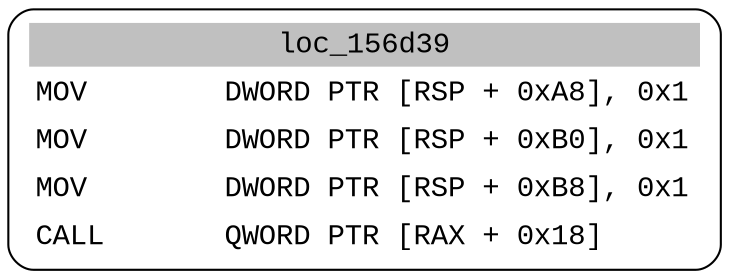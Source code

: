 digraph asm_graph {
1941 [
shape="Mrecord" fontname="Courier New"label =<<table border="0" cellborder="0" cellpadding="3"><tr><td align="center" colspan="2" bgcolor="grey">loc_156d39</td></tr><tr><td align="left">MOV        DWORD PTR [RSP + 0xA8], 0x1</td></tr><tr><td align="left">MOV        DWORD PTR [RSP + 0xB0], 0x1</td></tr><tr><td align="left">MOV        DWORD PTR [RSP + 0xB8], 0x1</td></tr><tr><td align="left">CALL       QWORD PTR [RAX + 0x18]</td></tr></table>> ];
}